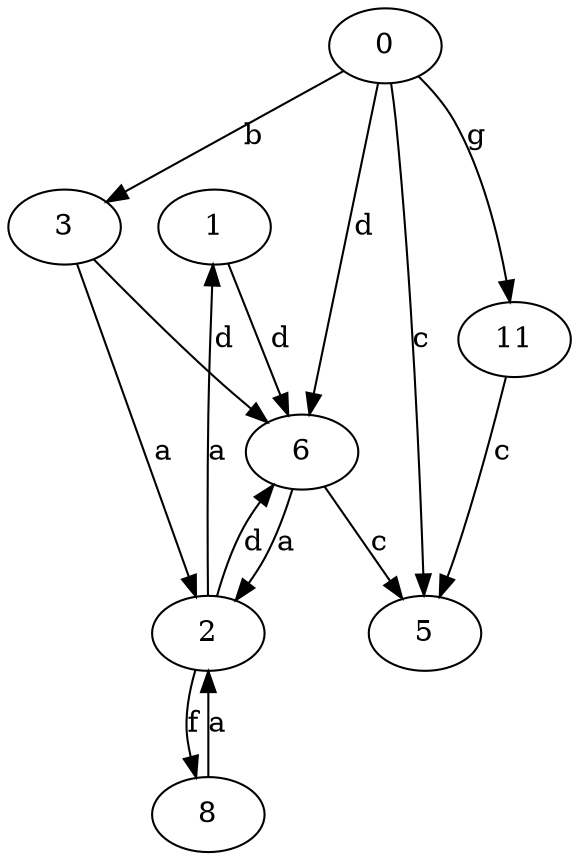 strict digraph  {
1;
2;
3;
0;
5;
6;
8;
11;
1 -> 6  [label=d];
2 -> 1  [label=a];
2 -> 6  [label=d];
2 -> 8  [label=f];
3 -> 2  [label=a];
3 -> 6  [label=d];
0 -> 3  [label=b];
0 -> 5  [label=c];
0 -> 6  [label=d];
0 -> 11  [label=g];
6 -> 2  [label=a];
6 -> 5  [label=c];
8 -> 2  [label=a];
11 -> 5  [label=c];
}
